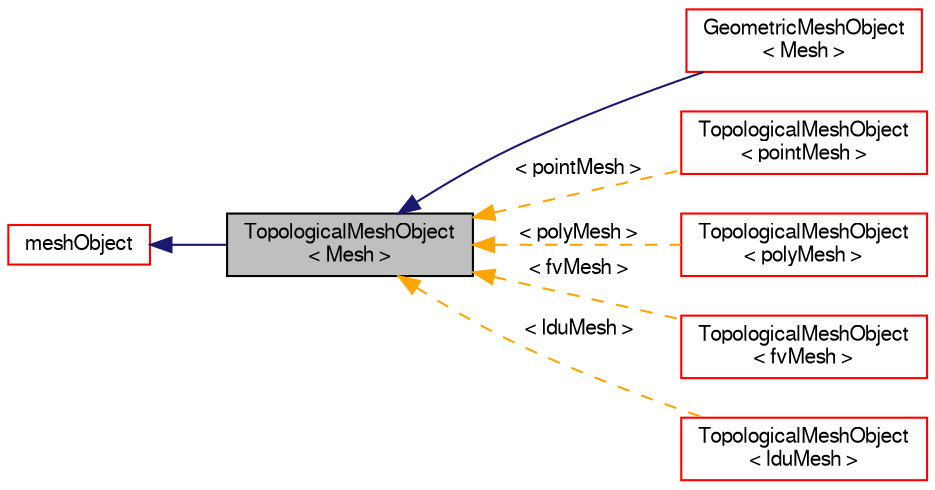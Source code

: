 digraph "TopologicalMeshObject&lt; Mesh &gt;"
{
  bgcolor="transparent";
  edge [fontname="FreeSans",fontsize="10",labelfontname="FreeSans",labelfontsize="10"];
  node [fontname="FreeSans",fontsize="10",shape=record];
  rankdir="LR";
  Node0 [label="TopologicalMeshObject\l\< Mesh \>",height=0.2,width=0.4,color="black", fillcolor="grey75", style="filled", fontcolor="black"];
  Node1 -> Node0 [dir="back",color="midnightblue",fontsize="10",style="solid",fontname="FreeSans"];
  Node1 [label="meshObject",height=0.2,width=0.4,color="red",URL="$a27142.html"];
  Node0 -> Node4 [dir="back",color="midnightblue",fontsize="10",style="solid",fontname="FreeSans"];
  Node4 [label="GeometricMeshObject\l\< Mesh \>",height=0.2,width=0.4,color="red",URL="$a27150.html"];
  Node0 -> Node53 [dir="back",color="orange",fontsize="10",style="dashed",label=" \< pointMesh \>" ,fontname="FreeSans"];
  Node53 [label="TopologicalMeshObject\l\< pointMesh \>",height=0.2,width=0.4,color="red",URL="$a27146.html"];
  Node0 -> Node54 [dir="back",color="orange",fontsize="10",style="dashed",label=" \< polyMesh \>" ,fontname="FreeSans"];
  Node54 [label="TopologicalMeshObject\l\< polyMesh \>",height=0.2,width=0.4,color="red",URL="$a27146.html"];
  Node0 -> Node57 [dir="back",color="orange",fontsize="10",style="dashed",label=" \< fvMesh \>" ,fontname="FreeSans"];
  Node57 [label="TopologicalMeshObject\l\< fvMesh \>",height=0.2,width=0.4,color="red",URL="$a27146.html"];
  Node0 -> Node84 [dir="back",color="orange",fontsize="10",style="dashed",label=" \< lduMesh \>" ,fontname="FreeSans"];
  Node84 [label="TopologicalMeshObject\l\< lduMesh \>",height=0.2,width=0.4,color="red",URL="$a27146.html"];
}
